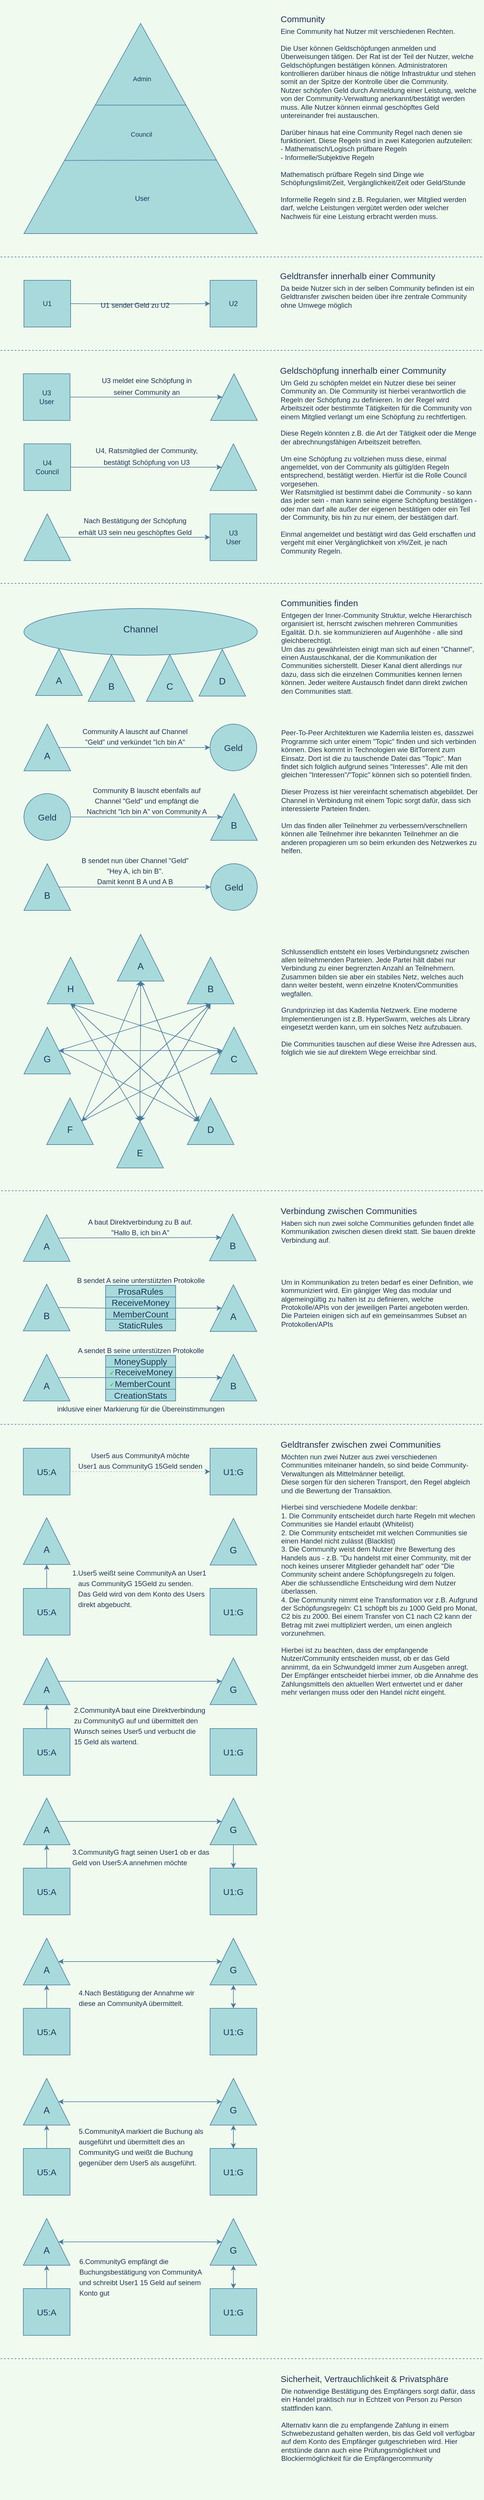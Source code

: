 <mxfile>
    <diagram id="wyb5WhILS7ZEgYiXsJ8k" name="Page-1">
        <mxGraphModel dx="1204" dy="957" grid="1" gridSize="10" guides="1" tooltips="1" connect="1" arrows="1" fold="1" page="1" pageScale="1" pageWidth="827" pageHeight="1169" background="#F1FAEE" math="0" shadow="0">
            <root>
                <mxCell id="0"/>
                <mxCell id="1" parent="0"/>
                <mxCell id="2" value="" style="triangle;whiteSpace=wrap;html=1;direction=north;fillColor=#A8DADC;strokeColor=#457B9D;fontColor=#1D3557;" parent="1" vertex="1">
                    <mxGeometry x="40" y="40" width="400" height="360" as="geometry"/>
                </mxCell>
                <mxCell id="4" value="" style="endArrow=none;html=1;entryX=0.611;entryY=0.694;entryDx=0;entryDy=0;entryPerimeter=0;exitX=0.611;exitY=0.305;exitDx=0;exitDy=0;exitPerimeter=0;strokeColor=#457B9D;fontColor=#1D3557;labelBackgroundColor=#F1FAEE;" parent="1" source="2" target="2" edge="1">
                    <mxGeometry width="50" height="50" relative="1" as="geometry">
                        <mxPoint x="163" y="180" as="sourcePoint"/>
                        <mxPoint x="300" y="180" as="targetPoint"/>
                    </mxGeometry>
                </mxCell>
                <mxCell id="5" value="Admin" style="edgeLabel;html=1;align=center;verticalAlign=middle;resizable=0;points=[];labelBackgroundColor=none;fontColor=#1D3557;" parent="4" vertex="1" connectable="0">
                    <mxGeometry x="0.686" y="-2" relative="1" as="geometry">
                        <mxPoint x="-51" y="-47" as="offset"/>
                    </mxGeometry>
                </mxCell>
                <mxCell id="6" value="" style="endArrow=none;html=1;exitX=0.348;exitY=0.174;exitDx=0;exitDy=0;exitPerimeter=0;entryX=0.35;entryY=0.825;entryDx=0;entryDy=0;entryPerimeter=0;strokeColor=#457B9D;fontColor=#1D3557;labelBackgroundColor=#F1FAEE;" parent="1" source="2" target="2" edge="1">
                    <mxGeometry width="50" height="50" relative="1" as="geometry">
                        <mxPoint x="140" y="274" as="sourcePoint"/>
                        <mxPoint x="340" y="274" as="targetPoint"/>
                    </mxGeometry>
                </mxCell>
                <mxCell id="7" value="Council" style="edgeLabel;html=1;align=center;verticalAlign=middle;resizable=0;points=[];labelBackgroundColor=none;fontColor=#1D3557;" parent="6" vertex="1" connectable="0">
                    <mxGeometry x="0.686" y="-2" relative="1" as="geometry">
                        <mxPoint x="-88" y="-46" as="offset"/>
                    </mxGeometry>
                </mxCell>
                <mxCell id="12" value="User" style="text;html=1;strokeColor=none;fillColor=none;align=center;verticalAlign=middle;whiteSpace=wrap;rounded=0;fontColor=#1D3557;" parent="1" vertex="1">
                    <mxGeometry x="223" y="330" width="40" height="20" as="geometry"/>
                </mxCell>
                <mxCell id="22" value="&lt;font style=&quot;font-size: 12px&quot;&gt;U1 sendet Geld zu U2&lt;br&gt;&lt;/font&gt;" style="edgeStyle=orthogonalEdgeStyle;rounded=0;orthogonalLoop=1;jettySize=auto;html=1;exitX=1;exitY=0.5;exitDx=0;exitDy=0;entryX=0;entryY=0.5;entryDx=0;entryDy=0;fontSize=16;strokeColor=#457B9D;fontColor=#1D3557;labelBackgroundColor=none;" parent="1" target="14" edge="1">
                    <mxGeometry y="10" relative="1" as="geometry">
                        <mxPoint x="120.0" y="520" as="sourcePoint"/>
                        <mxPoint x="320" y="520" as="targetPoint"/>
                        <mxPoint as="offset"/>
                    </mxGeometry>
                </mxCell>
                <mxCell id="13" value="U1" style="whiteSpace=wrap;html=1;aspect=fixed;strokeColor=#457B9D;fillColor=#A8DADC;fontColor=#1D3557;" parent="1" vertex="1">
                    <mxGeometry x="40" y="480" width="80" height="80" as="geometry"/>
                </mxCell>
                <mxCell id="14" value="U2" style="whiteSpace=wrap;html=1;aspect=fixed;fontColor=#1D3557;strokeColor=#457B9D;fillColor=#A8DADC;" parent="1" vertex="1">
                    <mxGeometry x="359" y="480" width="80" height="80" as="geometry"/>
                </mxCell>
                <mxCell id="27" value="&lt;font style=&quot;font-size: 12px&quot;&gt;U4, Ratsmitglied der Community,&lt;br&gt;bestätigt Schöpfung von U3&lt;/font&gt;" style="edgeStyle=orthogonalEdgeStyle;rounded=0;orthogonalLoop=1;jettySize=auto;html=1;exitX=1;exitY=0.5;exitDx=0;exitDy=0;fontSize=16;entryX=0.5;entryY=0;entryDx=0;entryDy=0;labelBackgroundColor=none;strokeColor=#457B9D;fontColor=#1D3557;" parent="1" source="15" target="26" edge="1">
                    <mxGeometry y="20" relative="1" as="geometry">
                        <mxPoint x="310" y="800" as="targetPoint"/>
                        <mxPoint as="offset"/>
                    </mxGeometry>
                </mxCell>
                <mxCell id="15" value="U4&lt;br&gt;Council" style="whiteSpace=wrap;html=1;aspect=fixed;fillColor=#A8DADC;strokeColor=#457B9D;fontColor=#1D3557;" parent="1" vertex="1">
                    <mxGeometry x="40" y="760" width="80" height="80" as="geometry"/>
                </mxCell>
                <mxCell id="25" value="&lt;font style=&quot;font-size: 12px&quot;&gt;U3 meldet eine Schöpfung in&lt;br&gt;seiner Community an&lt;/font&gt;" style="edgeStyle=orthogonalEdgeStyle;rounded=0;orthogonalLoop=1;jettySize=auto;html=1;entryX=0.5;entryY=0;entryDx=0;entryDy=0;fontSize=16;strokeColor=#457B9D;fontColor=#1D3557;labelBackgroundColor=none;" parent="1" source="16" target="24" edge="1">
                    <mxGeometry x="0.004" y="20" relative="1" as="geometry">
                        <mxPoint as="offset"/>
                    </mxGeometry>
                </mxCell>
                <mxCell id="16" value="U3&lt;br&gt;User" style="whiteSpace=wrap;html=1;aspect=fixed;fontColor=#1D3557;strokeColor=#457B9D;fillColor=#A8DADC;" parent="1" vertex="1">
                    <mxGeometry x="39" y="640" width="80" height="80" as="geometry"/>
                </mxCell>
                <mxCell id="17" value="&lt;font style=&quot;font-size: 15px&quot;&gt;Community&lt;/font&gt;" style="text;html=1;strokeColor=none;fillColor=none;align=left;verticalAlign=middle;whiteSpace=wrap;rounded=0;fontSize=16;fontColor=#1D3557;" parent="1" vertex="1">
                    <mxGeometry x="478" y="25" width="340" height="14" as="geometry"/>
                </mxCell>
                <mxCell id="18" value="Eine Community hat Nutzer mit verschiedenen Rechten.&lt;br&gt;&lt;br&gt;Die User können Geldschöpfungen anmelden und Überweisungen tätigen. Der Rat ist der Teil der Nutzer, welche Geldschöpfungen bestätigen können. Administratoren kontrollieren darüber hinaus die nötige Infrastruktur und stehen somit an der Spitze der Kontrolle über die Community.&lt;br&gt;Nutzer schöpfen Geld durch Anmeldung einer Leistung, welche von der Community-Verwaltung anerkannt/bestätigt werden muss. Alle Nutzer können einmal geschöpftes Geld untereinander frei austauschen.&lt;br&gt;&lt;br&gt;Darüber hinaus hat eine Community Regel nach denen sie funktioniert. Diese Regeln sind in zwei Kategorien aufzuteilen:&lt;br&gt;- Mathematisch/Logisch prüfbare Regeln&lt;br&gt;- Informelle/Subjektive Regeln&lt;br&gt;&lt;br&gt;Mathematisch prüfbare Regeln sind Dinge wie Schöpfungslimit/Zeit, Vergänglichkeit/Zeit oder Geld/Stunde&lt;br&gt;&lt;br&gt;Informelle Regeln sind z.B. Regularien, wer Mitglied werden darf, welche Leistungen vergütet werden oder welcher Nachweis für eine Leistung erbracht werden muss." style="text;html=1;strokeColor=none;fillColor=none;align=left;verticalAlign=top;whiteSpace=wrap;rounded=0;fontColor=#1D3557;" parent="1" vertex="1">
                    <mxGeometry x="478" y="40" width="340" height="380" as="geometry"/>
                </mxCell>
                <mxCell id="21" value="" style="endArrow=none;dashed=1;html=1;fontSize=16;strokeColor=#457B9D;labelBackgroundColor=#F1FAEE;fontColor=#1D3557;" parent="1" edge="1">
                    <mxGeometry width="50" height="50" relative="1" as="geometry">
                        <mxPoint y="440" as="sourcePoint"/>
                        <mxPoint x="825" y="440" as="targetPoint"/>
                    </mxGeometry>
                </mxCell>
                <mxCell id="24" value="" style="triangle;whiteSpace=wrap;html=1;fontSize=16;align=left;verticalAlign=top;direction=north;fontColor=#1D3557;strokeColor=#457B9D;fillColor=#A8DADC;" parent="1" vertex="1">
                    <mxGeometry x="360" y="640" width="80" height="80" as="geometry"/>
                </mxCell>
                <mxCell id="26" value="" style="triangle;whiteSpace=wrap;html=1;fontSize=16;align=left;verticalAlign=top;direction=north;fillColor=#A8DADC;strokeColor=#457B9D;fontColor=#1D3557;" parent="1" vertex="1">
                    <mxGeometry x="359" y="760" width="80" height="80" as="geometry"/>
                </mxCell>
                <mxCell id="33" value="&lt;font style=&quot;font-size: 12px&quot;&gt;Nach Bestätigung der Schöpfung&lt;br&gt;erhält U3 sein neu geschöpftes Geld&lt;br&gt;&lt;/font&gt;" style="edgeStyle=orthogonalEdgeStyle;rounded=0;orthogonalLoop=1;jettySize=auto;html=1;exitX=0.5;exitY=1;exitDx=0;exitDy=0;entryX=0;entryY=0.5;entryDx=0;entryDy=0;fontSize=16;labelBackgroundColor=none;strokeColor=#457B9D;fontColor=#1D3557;" parent="1" source="30" target="31" edge="1">
                    <mxGeometry y="20" relative="1" as="geometry">
                        <mxPoint as="offset"/>
                    </mxGeometry>
                </mxCell>
                <mxCell id="30" value="" style="triangle;whiteSpace=wrap;html=1;fontSize=16;align=left;verticalAlign=top;direction=north;fillColor=#A8DADC;strokeColor=#457B9D;fontColor=#1D3557;" parent="1" vertex="1">
                    <mxGeometry x="40" y="880" width="80" height="80" as="geometry"/>
                </mxCell>
                <mxCell id="31" value="U3&lt;br&gt;User" style="whiteSpace=wrap;html=1;aspect=fixed;fillColor=#A8DADC;strokeColor=#457B9D;fontColor=#1D3557;" parent="1" vertex="1">
                    <mxGeometry x="359" y="880" width="80" height="80" as="geometry"/>
                </mxCell>
                <mxCell id="36" value="Geldtransfer innerhalb einer Community" style="text;html=1;strokeColor=none;fillColor=none;align=left;verticalAlign=middle;whiteSpace=wrap;rounded=0;fontSize=15;fontColor=#1D3557;" parent="1" vertex="1">
                    <mxGeometry x="477" y="472" width="310" as="geometry"/>
                </mxCell>
                <mxCell id="37" value="Da beide Nutzer sich in der selben Community befinden ist ein Geldtransfer zwischen beiden über ihre zentrale Community ohne Umwege möglich" style="text;html=1;strokeColor=none;fillColor=none;align=left;verticalAlign=top;whiteSpace=wrap;rounded=0;fontColor=#1D3557;" parent="1" vertex="1">
                    <mxGeometry x="478" y="480" width="340" height="80" as="geometry"/>
                </mxCell>
                <mxCell id="38" value="Geldschöpfung innerhalb einer Community" style="text;html=1;strokeColor=none;fillColor=none;align=left;verticalAlign=middle;whiteSpace=wrap;rounded=0;fontSize=15;fontColor=#1D3557;" parent="1" vertex="1">
                    <mxGeometry x="477" y="634" width="310" as="geometry"/>
                </mxCell>
                <mxCell id="39" value="Um Geld zu schöpfen meldet ein Nutzer diese bei seiner Community an. Die Community ist hierbei verantwortlich die Regeln der Schöpfung zu definieren. In der Regel wird Arbeitszeit oder bestimmte Tätigkeiten für die Community von einem Mitglied verlangt um eine Schöpfung zu rechtfertigen.&lt;br&gt;&lt;br&gt;Diese Regeln könnten z.B. die Art der Tätigkeit oder die Menge der abrechnungsfähigen Arbeitszeit betreffen.&lt;br&gt;&lt;br&gt;Um eine Schöpfung zu vollziehen muss diese, einmal angemeldet, von der Community als gültig/den Regeln entsprechend, bestätigt werden. Hierfür ist die Rolle Council vorgesehen.&lt;br&gt;Wer Ratsmitglied ist bestimmt dabei die Community - so kann das jeder sein - man kann seine eigene Schöpfung bestätigen - oder man darf alle außer der eigenen bestätigen oder ein Teil der Community, bis hin zu nur einem, der bestätigen darf.&lt;br&gt;&lt;br&gt;Einmal angemeldet und bestätigt wird das Geld erschaffen und vergeht mit einer Vergänglichkeit von x%/Zeit, je nach Community Regeln." style="text;html=1;strokeColor=none;fillColor=none;align=left;verticalAlign=top;whiteSpace=wrap;rounded=0;fontColor=#1D3557;" parent="1" vertex="1">
                    <mxGeometry x="478" y="642" width="340" height="318" as="geometry"/>
                </mxCell>
                <mxCell id="41" value="" style="endArrow=none;dashed=1;html=1;fontSize=16;strokeColor=#457B9D;labelBackgroundColor=#F1FAEE;fontColor=#1D3557;" parent="1" edge="1">
                    <mxGeometry width="50" height="50" relative="1" as="geometry">
                        <mxPoint y="600" as="sourcePoint"/>
                        <mxPoint x="825" y="600" as="targetPoint"/>
                    </mxGeometry>
                </mxCell>
                <mxCell id="44" value="" style="endArrow=none;dashed=1;html=1;fontSize=16;strokeColor=#457B9D;labelBackgroundColor=#F1FAEE;fontColor=#1D3557;" parent="1" edge="1">
                    <mxGeometry width="50" height="50" relative="1" as="geometry">
                        <mxPoint y="999" as="sourcePoint"/>
                        <mxPoint x="825" y="999" as="targetPoint"/>
                    </mxGeometry>
                </mxCell>
                <mxCell id="46" value="&lt;br&gt;&lt;br&gt;A" style="triangle;whiteSpace=wrap;html=1;fontSize=16;align=center;verticalAlign=top;direction=north;fillColor=#A8DADC;strokeColor=#457B9D;fontColor=#1D3557;" parent="1" vertex="1">
                    <mxGeometry x="60" y="1111" width="80" height="80" as="geometry"/>
                </mxCell>
                <mxCell id="47" value="&lt;br&gt;&lt;br&gt;&lt;div&gt;&lt;span&gt;B&lt;/span&gt;&lt;/div&gt;" style="triangle;whiteSpace=wrap;html=1;fontSize=16;align=center;verticalAlign=top;direction=north;fillColor=#A8DADC;strokeColor=#457B9D;fontColor=#1D3557;" parent="1" vertex="1">
                    <mxGeometry x="150" y="1121" width="80" height="80" as="geometry"/>
                </mxCell>
                <mxCell id="48" value="&lt;br&gt;&lt;br&gt;C" style="triangle;whiteSpace=wrap;html=1;fontSize=16;align=center;verticalAlign=top;direction=north;fillColor=#A8DADC;strokeColor=#457B9D;fontColor=#1D3557;" parent="1" vertex="1">
                    <mxGeometry x="250" y="1121" width="80" height="80" as="geometry"/>
                </mxCell>
                <mxCell id="49" value="&lt;br&gt;Channel" style="ellipse;whiteSpace=wrap;html=1;fontSize=16;align=center;verticalAlign=top;fillColor=#A8DADC;strokeColor=#457B9D;fontColor=#1D3557;" parent="1" vertex="1">
                    <mxGeometry x="40" y="1042" width="400" height="80" as="geometry"/>
                </mxCell>
                <mxCell id="52" value="&lt;br&gt;&lt;br&gt;D" style="triangle;whiteSpace=wrap;html=1;fontSize=16;align=center;verticalAlign=top;direction=north;fillColor=#A8DADC;strokeColor=#457B9D;fontColor=#1D3557;" parent="1" vertex="1">
                    <mxGeometry x="340" y="1112" width="80" height="80" as="geometry"/>
                </mxCell>
                <mxCell id="54" value="&lt;font style=&quot;font-size: 15px&quot;&gt;Communities finden&lt;/font&gt;" style="text;html=1;strokeColor=none;fillColor=none;align=left;verticalAlign=middle;whiteSpace=wrap;rounded=0;fontSize=16;fontColor=#1D3557;" parent="1" vertex="1">
                    <mxGeometry x="478" y="1032" width="310" as="geometry"/>
                </mxCell>
                <mxCell id="55" value="Entgegen der Inner-Community Struktur, welche Hierarchisch organisiert ist, herrscht zwischen mehreren Communities Egalität. D.h. sie kommunizieren auf Augenhöhe - alle sind gleichberechtigt.&lt;br&gt;Um das zu gewährleisten einigt man sich auf einen &quot;Channel&quot;, einen Austauschkanal, der die Kommunikation der Communities sicherstellt. Dieser Kanal dient allerdings nur dazu, dass sich die einzelnen Communities kennen lernen können. Jeder weitere Austausch findet dann direkt zwichen den Communities statt.&lt;br&gt;&lt;br&gt;&lt;br&gt;&lt;br&gt;&lt;br&gt;Peer-To-Peer Architekturen wie Kademlia leisten es, dasszwei Programme sich unter einem &quot;Topic&quot; finden und sich verbinden können. Dies kommt in Technologien wie BitTorrent zum Einsatz. Dort ist die zu tauschende Datei das &quot;Topic&quot;. Man findet sich folglich aufgrund seines &quot;Interesses&quot;. Alle mit den gleichen &quot;Interessen&quot;/&quot;Topic&quot; können sich so potentiell finden.&lt;br&gt;&lt;br&gt;Dieser Prozess ist hier vereinfacht schematisch abgebildet. Der Channel in Verbindung mit einem Topic sorgt dafür, dass sich interessierte Parteien finden.&lt;br&gt;&lt;br&gt;Um das finden aller Teilnehmer zu verbessern/verschnellern können alle Teilnehmer ihre bekannten Teilnehmer an die anderen propagieren um so beim erkunden des Netzwerkes zu helfen.&lt;br&gt;&lt;br&gt;&lt;br&gt;&lt;br&gt;&lt;br&gt;&lt;br&gt;&lt;br&gt;&lt;br&gt;&lt;br&gt;&lt;br&gt;&lt;br&gt;&lt;br&gt;Schlussendlich entsteht ein loses Verbindungsnetz zwischen allen teilnehmenden Parteien. Jede Partei hält dabei nur Verbindung zu einer begrenzten Anzahl an Teilnehmern. Zusammen bilden sie aber ein stabiles Netz, welches auch dann weiter besteht, wenn einzelne Knoten/Communities wegfallen.&lt;br&gt;&lt;br&gt;Grundprinziep ist das Kademlia Netzwerk. Eine moderne Implementierungen ist z.B. HyperSwarm, welches als Library eingesetzt werden kann, um ein solches Netz aufzubauen.&lt;br&gt;&lt;br&gt;Die Communities tauschen auf diese Weise ihre Adressen aus, folglich wie sie auf direktem Wege erreichbar sind." style="text;html=1;strokeColor=none;fillColor=none;align=left;verticalAlign=top;whiteSpace=wrap;rounded=0;fontColor=#1D3557;" parent="1" vertex="1">
                    <mxGeometry x="479" y="1040" width="340" height="940" as="geometry"/>
                </mxCell>
                <mxCell id="63" value="&lt;font style=&quot;font-size: 12px&quot;&gt;Community A lauscht auf Channel&lt;br&gt;&quot;Geld&quot; und verkündet &quot;Ich bin A&quot;&lt;/font&gt;" style="edgeStyle=orthogonalEdgeStyle;rounded=0;orthogonalLoop=1;jettySize=auto;html=1;exitX=0.5;exitY=1;exitDx=0;exitDy=0;entryX=0;entryY=0.5;entryDx=0;entryDy=0;fontSize=15;labelBackgroundColor=none;strokeColor=#457B9D;fontColor=#1D3557;" parent="1" source="59" target="62" edge="1">
                    <mxGeometry x="0.004" y="20" relative="1" as="geometry">
                        <mxPoint as="offset"/>
                    </mxGeometry>
                </mxCell>
                <mxCell id="59" value="&lt;br&gt;&lt;br&gt;A" style="triangle;whiteSpace=wrap;html=1;fontSize=16;align=center;verticalAlign=top;direction=north;fillColor=#A8DADC;strokeColor=#457B9D;fontColor=#1D3557;" parent="1" vertex="1">
                    <mxGeometry x="40" y="1240" width="80" height="80" as="geometry"/>
                </mxCell>
                <mxCell id="62" value="Geld" style="ellipse;whiteSpace=wrap;html=1;aspect=fixed;fontSize=15;align=center;fillColor=#A8DADC;strokeColor=#457B9D;fontColor=#1D3557;" parent="1" vertex="1">
                    <mxGeometry x="359" y="1240" width="80" height="80" as="geometry"/>
                </mxCell>
                <mxCell id="64" value="&lt;br&gt;&lt;br&gt;&lt;div&gt;&lt;span&gt;B&lt;/span&gt;&lt;/div&gt;" style="triangle;whiteSpace=wrap;html=1;fontSize=16;align=center;verticalAlign=top;direction=north;fillColor=#A8DADC;strokeColor=#457B9D;fontColor=#1D3557;" parent="1" vertex="1">
                    <mxGeometry x="360" y="1359" width="80" height="80" as="geometry"/>
                </mxCell>
                <mxCell id="66" value="&lt;font style=&quot;font-size: 12px&quot;&gt;Community B lauscht ebenfalls auf&lt;br&gt;Channel &quot;Geld&quot; und empfängt die&lt;br&gt;Nachricht &quot;Ich bin A&quot; von Community A&lt;/font&gt;" style="edgeStyle=orthogonalEdgeStyle;rounded=0;orthogonalLoop=1;jettySize=auto;html=1;exitX=1;exitY=0.5;exitDx=0;exitDy=0;entryX=0.5;entryY=0;entryDx=0;entryDy=0;fontSize=15;labelBackgroundColor=none;strokeColor=#457B9D;fontColor=#1D3557;" parent="1" source="65" target="64" edge="1">
                    <mxGeometry y="29" relative="1" as="geometry">
                        <mxPoint as="offset"/>
                    </mxGeometry>
                </mxCell>
                <mxCell id="65" value="Geld" style="ellipse;whiteSpace=wrap;html=1;aspect=fixed;fontSize=15;align=center;fillColor=#A8DADC;strokeColor=#457B9D;fontColor=#1D3557;" parent="1" vertex="1">
                    <mxGeometry x="40" y="1359" width="80" height="80" as="geometry"/>
                </mxCell>
                <mxCell id="69" value="&lt;font style=&quot;font-size: 12px&quot;&gt;&lt;font style=&quot;font-size: 12px&quot;&gt;B sendet nun über Channel &quot;Geld&quot;&lt;br&gt;&quot;Hey A, ich bin B&quot;.&lt;br&gt;&lt;/font&gt;Damit kennt B A und A B&lt;/font&gt;" style="edgeStyle=orthogonalEdgeStyle;rounded=0;orthogonalLoop=1;jettySize=auto;html=1;exitX=0.5;exitY=1;exitDx=0;exitDy=0;entryX=0;entryY=0.5;entryDx=0;entryDy=0;fontSize=15;labelBackgroundColor=none;strokeColor=#457B9D;fontColor=#1D3557;" parent="1" source="67" target="68" edge="1">
                    <mxGeometry y="29" relative="1" as="geometry">
                        <mxPoint as="offset"/>
                    </mxGeometry>
                </mxCell>
                <mxCell id="67" value="&lt;br&gt;&lt;br&gt;&lt;div&gt;&lt;span&gt;B&lt;/span&gt;&lt;/div&gt;" style="triangle;whiteSpace=wrap;html=1;fontSize=16;align=center;verticalAlign=top;direction=north;fillColor=#A8DADC;strokeColor=#457B9D;fontColor=#1D3557;" parent="1" vertex="1">
                    <mxGeometry x="40" y="1479" width="80" height="80" as="geometry"/>
                </mxCell>
                <mxCell id="68" value="Geld" style="ellipse;whiteSpace=wrap;html=1;aspect=fixed;fontSize=15;align=center;fillColor=#A8DADC;strokeColor=#457B9D;fontColor=#1D3557;" parent="1" vertex="1">
                    <mxGeometry x="360" y="1479" width="80" height="80" as="geometry"/>
                </mxCell>
                <mxCell id="81" style="orthogonalLoop=1;jettySize=auto;html=1;exitX=0;exitY=0.5;exitDx=0;exitDy=0;fontSize=15;rounded=0;labelBackgroundColor=#F1FAEE;strokeColor=#457B9D;fontColor=#1D3557;" parent="1" source="70" edge="1">
                    <mxGeometry relative="1" as="geometry">
                        <mxPoint x="340" y="1920" as="targetPoint"/>
                    </mxGeometry>
                </mxCell>
                <mxCell id="84" style="edgeStyle=orthogonalEdgeStyle;curved=1;orthogonalLoop=1;jettySize=auto;html=1;exitX=0;exitY=0.5;exitDx=0;exitDy=0;entryX=1;entryY=0.5;entryDx=0;entryDy=0;fontSize=15;labelBackgroundColor=#F1FAEE;strokeColor=#457B9D;fontColor=#1D3557;" parent="1" source="70" target="74" edge="1">
                    <mxGeometry relative="1" as="geometry"/>
                </mxCell>
                <mxCell id="70" value="&lt;br&gt;&lt;br&gt;A" style="triangle;whiteSpace=wrap;html=1;fontSize=16;align=center;verticalAlign=top;direction=north;fillColor=#A8DADC;strokeColor=#457B9D;fontColor=#1D3557;" parent="1" vertex="1">
                    <mxGeometry x="200" y="1600" width="80" height="80" as="geometry"/>
                </mxCell>
                <mxCell id="83" style="orthogonalLoop=1;jettySize=auto;html=1;exitX=0;exitY=0.5;exitDx=0;exitDy=0;entryX=0.5;entryY=1;entryDx=0;entryDy=0;fontSize=15;labelBackgroundColor=#F1FAEE;strokeColor=#457B9D;fontColor=#1D3557;" parent="1" source="71" target="75" edge="1">
                    <mxGeometry relative="1" as="geometry"/>
                </mxCell>
                <mxCell id="85" style="orthogonalLoop=1;jettySize=auto;html=1;exitX=0;exitY=0.5;exitDx=0;exitDy=0;entryX=1;entryY=0.5;entryDx=0;entryDy=0;fontSize=15;labelBackgroundColor=#F1FAEE;strokeColor=#457B9D;fontColor=#1D3557;" parent="1" source="71" target="74" edge="1">
                    <mxGeometry relative="1" as="geometry"/>
                </mxCell>
                <mxCell id="71" value="&lt;br&gt;&lt;br&gt;B" style="triangle;whiteSpace=wrap;html=1;fontSize=16;align=center;verticalAlign=top;direction=north;fillColor=#A8DADC;strokeColor=#457B9D;fontColor=#1D3557;" parent="1" vertex="1">
                    <mxGeometry x="320" y="1639" width="80" height="80" as="geometry"/>
                </mxCell>
                <mxCell id="86" style="edgeStyle=orthogonalEdgeStyle;curved=1;orthogonalLoop=1;jettySize=auto;html=1;exitX=0.5;exitY=0;exitDx=0;exitDy=0;entryX=0.5;entryY=1;entryDx=0;entryDy=0;fontSize=15;labelBackgroundColor=#F1FAEE;strokeColor=#457B9D;fontColor=#1D3557;" parent="1" source="72" target="76" edge="1">
                    <mxGeometry relative="1" as="geometry">
                        <Array as="points">
                            <mxPoint x="290" y="1799"/>
                            <mxPoint x="290" y="1799"/>
                        </Array>
                    </mxGeometry>
                </mxCell>
                <mxCell id="87" style="orthogonalLoop=1;jettySize=auto;html=1;exitX=0.5;exitY=0;exitDx=0;exitDy=0;entryX=0;entryY=0.5;entryDx=0;entryDy=0;fontSize=15;labelBackgroundColor=#F1FAEE;strokeColor=#457B9D;fontColor=#1D3557;" parent="1" source="72" target="77" edge="1">
                    <mxGeometry relative="1" as="geometry"/>
                </mxCell>
                <mxCell id="72" value="&lt;br&gt;&lt;br&gt;C" style="triangle;whiteSpace=wrap;html=1;fontSize=16;align=center;verticalAlign=top;direction=north;fillColor=#A8DADC;strokeColor=#457B9D;fontColor=#1D3557;" parent="1" vertex="1">
                    <mxGeometry x="360" y="1759" width="80" height="80" as="geometry"/>
                </mxCell>
                <mxCell id="89" style="orthogonalLoop=1;jettySize=auto;html=1;exitX=0.5;exitY=0;exitDx=0;exitDy=0;entryX=0;entryY=0.5;entryDx=0;entryDy=0;fontSize=15;labelBackgroundColor=#F1FAEE;strokeColor=#457B9D;fontColor=#1D3557;" parent="1" source="73" target="77" edge="1">
                    <mxGeometry relative="1" as="geometry"/>
                </mxCell>
                <mxCell id="90" style="orthogonalLoop=1;jettySize=auto;html=1;exitX=0.5;exitY=0;exitDx=0;exitDy=0;entryX=0;entryY=0.5;entryDx=0;entryDy=0;fontSize=15;labelBackgroundColor=#F1FAEE;strokeColor=#457B9D;fontColor=#1D3557;" parent="1" source="73" target="70" edge="1">
                    <mxGeometry relative="1" as="geometry"/>
                </mxCell>
                <mxCell id="73" value="&lt;br&gt;&lt;br&gt;D" style="triangle;whiteSpace=wrap;html=1;fontSize=16;align=center;verticalAlign=top;direction=north;fillColor=#A8DADC;strokeColor=#457B9D;fontColor=#1D3557;" parent="1" vertex="1">
                    <mxGeometry x="320" y="1880" width="80" height="80" as="geometry"/>
                </mxCell>
                <mxCell id="91" style="edgeStyle=orthogonalEdgeStyle;curved=1;orthogonalLoop=1;jettySize=auto;html=1;exitX=1;exitY=0.5;exitDx=0;exitDy=0;entryX=0;entryY=0.5;entryDx=0;entryDy=0;fontSize=15;labelBackgroundColor=#F1FAEE;strokeColor=#457B9D;fontColor=#1D3557;" parent="1" source="74" target="70" edge="1">
                    <mxGeometry relative="1" as="geometry"/>
                </mxCell>
                <mxCell id="93" style="orthogonalLoop=1;jettySize=auto;html=1;exitX=1;exitY=0.5;exitDx=0;exitDy=0;entryX=0;entryY=0.5;entryDx=0;entryDy=0;fontSize=15;labelBackgroundColor=#F1FAEE;strokeColor=#457B9D;fontColor=#1D3557;" parent="1" source="74" target="71" edge="1">
                    <mxGeometry relative="1" as="geometry"/>
                </mxCell>
                <mxCell id="74" value="&lt;br&gt;&lt;br&gt;E" style="triangle;whiteSpace=wrap;html=1;fontSize=16;align=center;verticalAlign=top;direction=north;fillColor=#A8DADC;strokeColor=#457B9D;fontColor=#1D3557;" parent="1" vertex="1">
                    <mxGeometry x="199" y="1920" width="80" height="80" as="geometry"/>
                </mxCell>
                <mxCell id="95" style="orthogonalLoop=1;jettySize=auto;html=1;exitX=0.5;exitY=1;exitDx=0;exitDy=0;entryX=0;entryY=0.5;entryDx=0;entryDy=0;fontSize=15;labelBackgroundColor=#F1FAEE;strokeColor=#457B9D;fontColor=#1D3557;" parent="1" source="75" target="71" edge="1">
                    <mxGeometry relative="1" as="geometry"/>
                </mxCell>
                <mxCell id="96" style="orthogonalLoop=1;jettySize=auto;html=1;exitX=0.5;exitY=1;exitDx=0;exitDy=0;entryX=0.5;entryY=0;entryDx=0;entryDy=0;fontSize=15;labelBackgroundColor=#F1FAEE;strokeColor=#457B9D;fontColor=#1D3557;" parent="1" source="75" target="72" edge="1">
                    <mxGeometry relative="1" as="geometry"/>
                </mxCell>
                <mxCell id="105" style="edgeStyle=none;rounded=0;orthogonalLoop=1;jettySize=auto;html=1;exitX=0.5;exitY=1;exitDx=0;exitDy=0;entryX=0;entryY=0.5;entryDx=0;entryDy=0;fontSize=15;strokeColor=#457B9D;labelBackgroundColor=#F1FAEE;fontColor=#1D3557;" parent="1" source="75" target="70" edge="1">
                    <mxGeometry relative="1" as="geometry"/>
                </mxCell>
                <mxCell id="75" value="&lt;br&gt;&lt;br&gt;F" style="triangle;whiteSpace=wrap;html=1;fontSize=16;align=center;verticalAlign=top;direction=north;fillColor=#A8DADC;strokeColor=#457B9D;fontColor=#1D3557;" parent="1" vertex="1">
                    <mxGeometry x="79" y="1880" width="80" height="80" as="geometry"/>
                </mxCell>
                <mxCell id="97" style="edgeStyle=orthogonalEdgeStyle;curved=1;orthogonalLoop=1;jettySize=auto;html=1;exitX=0.5;exitY=1;exitDx=0;exitDy=0;fontSize=15;entryX=0.5;entryY=0;entryDx=0;entryDy=0;labelBackgroundColor=#F1FAEE;strokeColor=#457B9D;fontColor=#1D3557;" parent="1" source="76" target="72" edge="1">
                    <mxGeometry relative="1" as="geometry">
                        <mxPoint x="360" y="1799.059" as="targetPoint"/>
                    </mxGeometry>
                </mxCell>
                <mxCell id="98" style="orthogonalLoop=1;jettySize=auto;html=1;exitX=0.5;exitY=1;exitDx=0;exitDy=0;fontSize=15;labelBackgroundColor=#F1FAEE;strokeColor=#457B9D;fontColor=#1D3557;" parent="1" source="76" edge="1">
                    <mxGeometry relative="1" as="geometry">
                        <mxPoint x="340" y="1920" as="targetPoint"/>
                    </mxGeometry>
                </mxCell>
                <mxCell id="104" style="edgeStyle=none;rounded=0;orthogonalLoop=1;jettySize=auto;html=1;exitX=0.5;exitY=1;exitDx=0;exitDy=0;entryX=0;entryY=0.5;entryDx=0;entryDy=0;fontSize=15;strokeColor=#457B9D;labelBackgroundColor=#F1FAEE;fontColor=#1D3557;" parent="1" source="76" target="71" edge="1">
                    <mxGeometry relative="1" as="geometry"/>
                </mxCell>
                <mxCell id="76" value="&lt;br&gt;&lt;br&gt;G" style="triangle;whiteSpace=wrap;html=1;fontSize=16;align=center;verticalAlign=top;direction=north;fillColor=#A8DADC;strokeColor=#457B9D;fontColor=#1D3557;" parent="1" vertex="1">
                    <mxGeometry x="40" y="1759" width="80" height="80" as="geometry"/>
                </mxCell>
                <mxCell id="99" style="orthogonalLoop=1;jettySize=auto;html=1;exitX=0;exitY=0.5;exitDx=0;exitDy=0;entryX=0.5;entryY=0;entryDx=0;entryDy=0;fontSize=15;labelBackgroundColor=#F1FAEE;strokeColor=#457B9D;fontColor=#1D3557;" parent="1" source="77" target="73" edge="1">
                    <mxGeometry relative="1" as="geometry"/>
                </mxCell>
                <mxCell id="100" style="orthogonalLoop=1;jettySize=auto;html=1;exitX=0;exitY=0.5;exitDx=0;exitDy=0;fontSize=15;entryX=1;entryY=0.5;entryDx=0;entryDy=0;labelBackgroundColor=#F1FAEE;strokeColor=#457B9D;fontColor=#1D3557;" parent="1" source="77" target="74" edge="1">
                    <mxGeometry relative="1" as="geometry">
                        <mxPoint x="119.882" y="1740.0" as="targetPoint"/>
                    </mxGeometry>
                </mxCell>
                <mxCell id="77" value="&lt;br&gt;&lt;br&gt;H" style="triangle;whiteSpace=wrap;html=1;fontSize=16;align=center;verticalAlign=top;direction=north;fillColor=#A8DADC;strokeColor=#457B9D;fontColor=#1D3557;" parent="1" vertex="1">
                    <mxGeometry x="80" y="1639" width="80" height="80" as="geometry"/>
                </mxCell>
                <mxCell id="106" value="" style="endArrow=none;dashed=1;html=1;fontSize=16;strokeColor=#457B9D;labelBackgroundColor=#F1FAEE;fontColor=#1D3557;" parent="1" edge="1">
                    <mxGeometry width="50" height="50" relative="1" as="geometry">
                        <mxPoint x="1" y="2039" as="sourcePoint"/>
                        <mxPoint x="826" y="2039" as="targetPoint"/>
                    </mxGeometry>
                </mxCell>
                <mxCell id="107" value="&lt;font style=&quot;font-size: 15px&quot;&gt;Verbindung zwischen Communities&lt;/font&gt;" style="text;html=1;strokeColor=none;fillColor=none;align=left;verticalAlign=middle;whiteSpace=wrap;rounded=0;fontSize=16;fontColor=#1D3557;" parent="1" vertex="1">
                    <mxGeometry x="478" y="2073" width="310" as="geometry"/>
                </mxCell>
                <mxCell id="108" value="Haben sich nun zwei solche Communities gefunden findet alle Kommunikation zwischen diesen direkt statt. Sie bauen direkte Verbindung auf.&lt;br&gt;&lt;br&gt;&lt;br&gt;&lt;br&gt;&lt;br&gt;Um in Kommunikation zu treten bedarf es einer Definition, wie kommuniziert wird. Ein gängiger Weg das modular und algemeingültig zu halten ist zu definieren, welche Protokolle/APIs von der jeweiligen Partei angeboten werden. Die Parteien einigen sich auf ein gemeinsammes Subset an Protokollen/APIs" style="text;html=1;strokeColor=none;fillColor=none;align=left;verticalAlign=top;whiteSpace=wrap;rounded=0;fontColor=#1D3557;" parent="1" vertex="1">
                    <mxGeometry x="479" y="2081" width="340" height="339" as="geometry"/>
                </mxCell>
                <mxCell id="111" value="&lt;font style=&quot;font-size: 12px&quot;&gt;A baut Direktverbindung zu B auf.&lt;br&gt;&quot;Hallo B, ich bin A&quot;&lt;/font&gt;" style="edgeStyle=none;rounded=0;orthogonalLoop=1;jettySize=auto;html=1;exitX=0.5;exitY=1;exitDx=0;exitDy=0;entryX=0.5;entryY=0;entryDx=0;entryDy=0;fontSize=15;strokeColor=#457B9D;labelBackgroundColor=none;fontColor=#1D3557;" parent="1" source="109" target="110" edge="1">
                    <mxGeometry x="0.004" y="19" relative="1" as="geometry">
                        <mxPoint as="offset"/>
                    </mxGeometry>
                </mxCell>
                <mxCell id="109" value="&lt;br&gt;&lt;br&gt;A" style="triangle;whiteSpace=wrap;html=1;fontSize=16;align=center;verticalAlign=top;direction=north;fillColor=#A8DADC;strokeColor=#457B9D;fontColor=#1D3557;" parent="1" vertex="1">
                    <mxGeometry x="39" y="2080" width="80" height="80" as="geometry"/>
                </mxCell>
                <mxCell id="110" value="&lt;br&gt;&lt;br&gt;B" style="triangle;whiteSpace=wrap;html=1;fontSize=16;align=center;verticalAlign=top;direction=north;fillColor=#A8DADC;strokeColor=#457B9D;fontColor=#1D3557;" parent="1" vertex="1">
                    <mxGeometry x="358" y="2079" width="80" height="80" as="geometry"/>
                </mxCell>
                <mxCell id="122" style="edgeStyle=none;rounded=0;orthogonalLoop=1;jettySize=auto;html=1;exitX=0.5;exitY=1;exitDx=0;exitDy=0;entryX=0;entryY=1;entryDx=0;entryDy=0;fontSize=15;strokeColor=#457B9D;endArrow=none;endFill=0;labelBackgroundColor=#F1FAEE;fontColor=#1D3557;" parent="1" source="112" target="114" edge="1">
                    <mxGeometry relative="1" as="geometry"/>
                </mxCell>
                <mxCell id="112" value="&lt;br&gt;&lt;br&gt;B" style="triangle;whiteSpace=wrap;html=1;fontSize=16;align=center;verticalAlign=top;direction=north;fillColor=#A8DADC;strokeColor=#457B9D;fontColor=#1D3557;" parent="1" vertex="1">
                    <mxGeometry x="39" y="2199" width="80" height="80" as="geometry"/>
                </mxCell>
                <mxCell id="123" style="edgeStyle=none;rounded=0;orthogonalLoop=1;jettySize=auto;html=1;exitX=0.5;exitY=0;exitDx=0;exitDy=0;entryX=1;entryY=1;entryDx=0;entryDy=0;fontSize=15;strokeColor=#457B9D;endArrow=none;endFill=0;startArrow=classic;startFill=1;labelBackgroundColor=#F1FAEE;fontColor=#1D3557;" parent="1" source="113" target="114" edge="1">
                    <mxGeometry relative="1" as="geometry"/>
                </mxCell>
                <mxCell id="113" value="&lt;br&gt;&lt;br&gt;A" style="triangle;whiteSpace=wrap;html=1;fontSize=16;align=center;verticalAlign=top;direction=north;fillColor=#A8DADC;strokeColor=#457B9D;fontColor=#1D3557;" parent="1" vertex="1">
                    <mxGeometry x="359" y="2200" width="80" height="80" as="geometry"/>
                </mxCell>
                <mxCell id="114" value="ReceiveMoney" style="rounded=0;whiteSpace=wrap;html=1;fontSize=15;align=center;fillColor=#A8DADC;strokeColor=#457B9D;fontColor=#1D3557;" parent="1" vertex="1">
                    <mxGeometry x="180" y="2220" width="120" height="20" as="geometry"/>
                </mxCell>
                <mxCell id="116" value="MemberCount" style="rounded=0;whiteSpace=wrap;html=1;fontSize=15;align=center;fillColor=#A8DADC;strokeColor=#457B9D;fontColor=#1D3557;" parent="1" vertex="1">
                    <mxGeometry x="180" y="2240" width="120" height="20" as="geometry"/>
                </mxCell>
                <mxCell id="117" value="StaticRules" style="rounded=0;whiteSpace=wrap;html=1;fontSize=15;align=center;fillColor=#A8DADC;strokeColor=#457B9D;fontColor=#1D3557;" parent="1" vertex="1">
                    <mxGeometry x="180" y="2259" width="120" height="20" as="geometry"/>
                </mxCell>
                <mxCell id="118" value="ProsaRules" style="rounded=0;whiteSpace=wrap;html=1;fontSize=15;align=center;fillColor=#A8DADC;strokeColor=#457B9D;fontColor=#1D3557;" parent="1" vertex="1">
                    <mxGeometry x="180" y="2201" width="120" height="20" as="geometry"/>
                </mxCell>
                <mxCell id="124" value="&lt;font style=&quot;font-size: 12px&quot;&gt;B sendet A seine unterstützten Protokolle&lt;/font&gt;" style="text;html=1;align=center;verticalAlign=middle;resizable=0;points=[];autosize=1;strokeColor=none;fontSize=15;fontColor=#1D3557;" parent="1" vertex="1">
                    <mxGeometry x="125" y="2181" width="230" height="20" as="geometry"/>
                </mxCell>
                <mxCell id="133" style="edgeStyle=none;rounded=0;orthogonalLoop=1;jettySize=auto;html=1;exitX=0.5;exitY=1;exitDx=0;exitDy=0;entryX=0;entryY=1;entryDx=0;entryDy=0;fontSize=15;strokeColor=#457B9D;endArrow=none;endFill=0;labelBackgroundColor=#F1FAEE;fontColor=#1D3557;" parent="1" source="134" target="137" edge="1">
                    <mxGeometry relative="1" as="geometry"/>
                </mxCell>
                <mxCell id="134" value="&lt;br&gt;&lt;br&gt;A" style="triangle;whiteSpace=wrap;html=1;fontSize=16;align=center;verticalAlign=top;direction=north;fillColor=#A8DADC;strokeColor=#457B9D;fontColor=#1D3557;" parent="1" vertex="1">
                    <mxGeometry x="39" y="2319" width="80" height="80" as="geometry"/>
                </mxCell>
                <mxCell id="135" style="edgeStyle=none;rounded=0;orthogonalLoop=1;jettySize=auto;html=1;exitX=0.5;exitY=0;exitDx=0;exitDy=0;entryX=1;entryY=1;entryDx=0;entryDy=0;fontSize=15;strokeColor=#457B9D;endArrow=none;endFill=0;startArrow=classic;startFill=1;labelBackgroundColor=#F1FAEE;fontColor=#1D3557;" parent="1" source="136" target="137" edge="1">
                    <mxGeometry relative="1" as="geometry"/>
                </mxCell>
                <mxCell id="136" value="&lt;br&gt;&lt;br&gt;B" style="triangle;whiteSpace=wrap;html=1;fontSize=16;align=center;verticalAlign=top;direction=north;fillColor=#A8DADC;strokeColor=#457B9D;fontColor=#1D3557;" parent="1" vertex="1">
                    <mxGeometry x="359" y="2319" width="80" height="80" as="geometry"/>
                </mxCell>
                <mxCell id="137" value="&lt;span style=&quot;font-family: arial, sans-serif; font-size: 14px;&quot;&gt;&lt;font color=&quot;#00cc00&quot;&gt;&amp;nbsp;🗸&lt;/font&gt;&lt;/span&gt;ReceiveMoney" style="rounded=0;whiteSpace=wrap;html=1;fontSize=15;align=left;strokeColor=#457B9D;fontColor=#1D3557;fillColor=#A8DADC;" parent="1" vertex="1">
                    <mxGeometry x="180" y="2339" width="120" height="20" as="geometry"/>
                </mxCell>
                <mxCell id="138" value="&lt;span style=&quot;color: rgb(0 , 204 , 0) ; font-family: &amp;#34;arial&amp;#34; , sans-serif ; font-size: 14px&quot;&gt;&amp;nbsp;🗸&lt;/span&gt;MemberCount" style="rounded=0;whiteSpace=wrap;html=1;fontSize=15;align=left;strokeColor=#457B9D;fontColor=#1D3557;fillColor=#A8DADC;" parent="1" vertex="1">
                    <mxGeometry x="180" y="2359" width="120" height="20" as="geometry"/>
                </mxCell>
                <mxCell id="139" value="CreationStats" style="rounded=0;whiteSpace=wrap;html=1;fontSize=15;align=center;fillColor=#A8DADC;strokeColor=#457B9D;fontColor=#1D3557;" parent="1" vertex="1">
                    <mxGeometry x="180" y="2379" width="120" height="20" as="geometry"/>
                </mxCell>
                <mxCell id="140" value="MoneySupply" style="rounded=0;whiteSpace=wrap;html=1;fontSize=15;align=center;fillColor=#A8DADC;strokeColor=#457B9D;fontColor=#1D3557;" parent="1" vertex="1">
                    <mxGeometry x="180" y="2321" width="120" height="20" as="geometry"/>
                </mxCell>
                <mxCell id="141" value="&lt;font style=&quot;font-size: 12px&quot;&gt;A sendet B seine unterstützen Protokolle&lt;/font&gt;" style="text;html=1;align=center;verticalAlign=middle;resizable=0;points=[];autosize=1;strokeColor=none;fontSize=15;fontColor=#1D3557;" parent="1" vertex="1">
                    <mxGeometry x="125" y="2301" width="230" height="20" as="geometry"/>
                </mxCell>
                <mxCell id="142" value="&lt;font style=&quot;font-size: 12px&quot;&gt;inklusive einer Markierung für die Übereinstimmungen&lt;/font&gt;" style="text;html=1;align=center;verticalAlign=middle;resizable=0;points=[];autosize=1;strokeColor=none;fontSize=15;fontColor=#1D3557;" parent="1" vertex="1">
                    <mxGeometry x="90" y="2401" width="300" height="20" as="geometry"/>
                </mxCell>
                <mxCell id="143" value="" style="endArrow=none;dashed=1;html=1;fontSize=16;strokeColor=#457B9D;labelBackgroundColor=#F1FAEE;fontColor=#1D3557;" parent="1" edge="1">
                    <mxGeometry width="50" height="50" relative="1" as="geometry">
                        <mxPoint y="2439" as="sourcePoint"/>
                        <mxPoint x="825" y="2439" as="targetPoint"/>
                    </mxGeometry>
                </mxCell>
                <mxCell id="144" value="&lt;font style=&quot;font-size: 15px&quot;&gt;Geldtransfer zwischen zwei Communities&lt;/font&gt;" style="text;html=1;strokeColor=none;fillColor=none;align=left;verticalAlign=middle;whiteSpace=wrap;rounded=0;fontSize=16;fontColor=#1D3557;" parent="1" vertex="1">
                    <mxGeometry x="478" y="2473" width="310" as="geometry"/>
                </mxCell>
                <mxCell id="145" value="Möchten nun zwei Nutzer aus zwei verschiedenen Communities miteinaner handeln, so sind beide Community-Verwaltungen als Mittelmänner beteiligt.&lt;br&gt;Diese sorgen für den sicheren Transport, den Regel abgleich und die Bewertung der Transaktion.&lt;br&gt;&lt;br&gt;Hierbei sind verschiedene Modelle denkbar:&lt;br&gt;1. Die Community entscheidet durch harte Regeln mit wlechen Communities sie Handel erlaubt (Whitelist)&lt;br&gt;2. Die Community entscheidet mit welchen Communities sie einen Handel nicht zulässt (Blacklist)&lt;br&gt;3. Die Community weist dem Nutzer ihre Bewertung des Handels aus - z.B. &quot;Du handelst mit einer Community, mit der noch keines unserer Mitglieder gehandelt hat&quot; oder &quot;Die Community scheint andere Schöpfungsregeln zu folgen.&lt;br&gt;Aber die schlussendliche Entscheidung wird dem Nutzer überlassen.&lt;br&gt;4. Die Community nimmt eine Transformation vor z.B. Aufgrund der Schöpfungsregeln: C1 schöpft bis zu 1000 Geld pro Monat, C2 bis zu 2000. Bei einem Transfer von C1 nach C2 kann der Betrag mit zwei multipliziert werden, um einen angleich vorzunehmen.&lt;br&gt;&lt;br&gt;Hierbei ist zu beachten, dass der empfangende Nutzer/Community entscheiden musst, ob er das Geld annimmt, da ein Schwundgeld immer zum Ausgeben anregt.&lt;br&gt;Der Empfänger entscheidet hierbei immer, ob die Annahme des Zahlungsmittels den aktuellen Wert entwertet und er daher mehr verlangen muss oder den Handel nicht eingeht." style="text;html=1;strokeColor=none;fillColor=none;align=left;verticalAlign=top;whiteSpace=wrap;rounded=0;fontColor=#1D3557;" parent="1" vertex="1">
                    <mxGeometry x="479" y="2481" width="340" height="419" as="geometry"/>
                </mxCell>
                <mxCell id="150" value="&lt;font style=&quot;font-size: 12px&quot;&gt;User5 aus CommunityA möchte&lt;br&gt;User1 aus CommunityG 15Geld senden&lt;/font&gt;" style="edgeStyle=none;rounded=0;orthogonalLoop=1;jettySize=auto;html=1;exitX=1;exitY=0.5;exitDx=0;exitDy=0;entryX=0;entryY=0.5;entryDx=0;entryDy=0;fontSize=15;startArrow=none;startFill=0;endArrow=classic;endFill=1;strokeColor=#457B9D;dashed=1;dashPattern=1 4;labelBackgroundColor=none;fontColor=#1D3557;" parent="1" source="148" target="149" edge="1">
                    <mxGeometry y="20" relative="1" as="geometry">
                        <mxPoint as="offset"/>
                    </mxGeometry>
                </mxCell>
                <mxCell id="148" value="U5:A" style="whiteSpace=wrap;html=1;aspect=fixed;fontSize=15;strokeColor=#457B9D;align=center;fontColor=#1D3557;fillColor=#A8DADC;" parent="1" vertex="1">
                    <mxGeometry x="39" y="2480" width="80" height="80" as="geometry"/>
                </mxCell>
                <mxCell id="149" value="U1:G" style="whiteSpace=wrap;html=1;aspect=fixed;fontSize=15;strokeColor=#457B9D;align=center;fontColor=#1D3557;fillColor=#A8DADC;" parent="1" vertex="1">
                    <mxGeometry x="359" y="2480" width="80" height="80" as="geometry"/>
                </mxCell>
                <mxCell id="151" value="&lt;br&gt;&lt;br&gt;A" style="triangle;whiteSpace=wrap;html=1;fontSize=16;align=center;verticalAlign=top;direction=north;fillColor=#A8DADC;strokeColor=#457B9D;fontColor=#1D3557;" parent="1" vertex="1">
                    <mxGeometry x="39" y="2599" width="80" height="80" as="geometry"/>
                </mxCell>
                <mxCell id="152" value="&lt;br&gt;&lt;br&gt;G" style="triangle;whiteSpace=wrap;html=1;fontSize=16;align=center;verticalAlign=top;direction=north;fillColor=#A8DADC;strokeColor=#457B9D;fontColor=#1D3557;" parent="1" vertex="1">
                    <mxGeometry x="359" y="2600" width="80" height="80" as="geometry"/>
                </mxCell>
                <mxCell id="155" style="edgeStyle=none;rounded=0;orthogonalLoop=1;jettySize=auto;html=1;exitX=0.5;exitY=0;exitDx=0;exitDy=0;entryX=0;entryY=0.5;entryDx=0;entryDy=0;fontSize=15;startArrow=none;startFill=0;endArrow=classic;endFill=1;strokeColor=#457B9D;labelBackgroundColor=#F1FAEE;fontColor=#1D3557;" parent="1" source="153" target="151" edge="1">
                    <mxGeometry relative="1" as="geometry"/>
                </mxCell>
                <mxCell id="153" value="U5:A" style="whiteSpace=wrap;html=1;aspect=fixed;fontSize=15;strokeColor=#457B9D;align=center;fontColor=#1D3557;fillColor=#A8DADC;" parent="1" vertex="1">
                    <mxGeometry x="39" y="2720" width="80" height="80" as="geometry"/>
                </mxCell>
                <mxCell id="154" value="U1:G" style="whiteSpace=wrap;html=1;aspect=fixed;fontSize=15;strokeColor=#457B9D;align=center;fontColor=#1D3557;fillColor=#A8DADC;" parent="1" vertex="1">
                    <mxGeometry x="359" y="2720" width="80" height="80" as="geometry"/>
                </mxCell>
                <mxCell id="159" value="&lt;font style=&quot;font-size: 12px&quot;&gt;2.CommunityA baut eine Direktverbindung &lt;br&gt;zu CommunityG auf und übermittelt den&lt;br&gt;Wunsch seines User5 und verbucht die&lt;br&gt;15 Geld als wartend.&lt;br&gt;&lt;/font&gt;" style="text;html=1;strokeColor=none;fillColor=none;align=left;verticalAlign=middle;whiteSpace=wrap;rounded=0;fontSize=15;fontColor=#1D3557;" parent="1" vertex="1">
                    <mxGeometry x="124" y="2944" width="240" height="20" as="geometry"/>
                </mxCell>
                <mxCell id="161" value="&lt;font style=&quot;font-size: 12px&quot;&gt;3.CommunityG fragt seinen User1 ob er das &lt;br&gt;Geld von User5:A annehmen möchte&lt;/font&gt;" style="text;html=1;strokeColor=none;fillColor=none;align=left;verticalAlign=middle;whiteSpace=wrap;rounded=0;fontSize=15;fontColor=#1D3557;" parent="1" vertex="1">
                    <mxGeometry x="121" y="3169" width="240" height="20" as="geometry"/>
                </mxCell>
                <mxCell id="162" value="&lt;font style=&quot;font-size: 12px&quot;&gt;4.Nach Bestätigung der Annahme wir&lt;br&gt;diese an CommunityA übermittelt.&lt;br&gt;&lt;/font&gt;" style="text;html=1;strokeColor=none;fillColor=none;align=left;verticalAlign=middle;whiteSpace=wrap;rounded=0;fontSize=15;fontColor=#1D3557;" parent="1" vertex="1">
                    <mxGeometry x="132" y="3410" width="240" height="20" as="geometry"/>
                </mxCell>
                <mxCell id="163" value="&lt;span style=&quot;font-size: 12px&quot;&gt;5.CommunityA markiert die Buchung als&lt;br&gt;ausgeführt und übermittelt dies an&lt;br&gt;CommunityG und weißt die Buchung&lt;br&gt;gegenüber dem User5 als ausgeführt.&lt;br&gt;&lt;/span&gt;" style="text;html=1;strokeColor=none;fillColor=none;align=left;verticalAlign=middle;whiteSpace=wrap;rounded=0;fontSize=15;fontColor=#1D3557;" parent="1" vertex="1">
                    <mxGeometry x="132" y="3665" width="230" height="20" as="geometry"/>
                </mxCell>
                <mxCell id="165" value="&lt;span style=&quot;font-size: 12px&quot;&gt;6.CommunityG empfängt die Buchungsbestätigung von CommunityA und schreibt User1 15 Geld auf seinem Konto gut&lt;/span&gt;" style="text;html=1;strokeColor=none;fillColor=none;align=left;verticalAlign=middle;whiteSpace=wrap;rounded=0;fontSize=15;fontColor=#1D3557;" parent="1" vertex="1">
                    <mxGeometry x="133" y="3888" width="230" height="20" as="geometry"/>
                </mxCell>
                <mxCell id="166" value="&lt;font style=&quot;font-size: 15px&quot;&gt;Sicherheit, Vertrauchlichkeit &amp;amp; Privatsphäre&lt;/font&gt;" style="text;html=1;strokeColor=none;fillColor=none;align=left;verticalAlign=middle;whiteSpace=wrap;rounded=0;fontSize=16;fontColor=#1D3557;" parent="1" vertex="1">
                    <mxGeometry x="478" y="4073" width="310" as="geometry"/>
                </mxCell>
                <mxCell id="167" value="Die notwendige Bestätigung des Empfängers sorgt dafür, dass ein Handel praktisch nur in Echtzeit von Person zu Person stattfinden kann.&lt;br&gt;&lt;br&gt;Alternativ kann die zu empfangende Zahlung in einem Schwebezustand gehalten werden, bis das Geld voll verfügbar auf dem Konto des Empfänger gutgeschrieben wird. Hier entstünde dann auch eine Prüfungsmöglichkeit und Blockiermöglichkeit für die Empfängercommunity" style="text;html=1;strokeColor=none;fillColor=none;align=left;verticalAlign=top;whiteSpace=wrap;rounded=0;fontColor=#1D3557;" parent="1" vertex="1">
                    <mxGeometry x="479" y="4081" width="340" height="199" as="geometry"/>
                </mxCell>
                <mxCell id="168" value="" style="endArrow=none;dashed=1;html=1;fontSize=16;strokeColor=#457B9D;labelBackgroundColor=#F1FAEE;fontColor=#1D3557;" parent="1" edge="1">
                    <mxGeometry width="50" height="50" relative="1" as="geometry">
                        <mxPoint y="4039" as="sourcePoint"/>
                        <mxPoint x="825" y="4039" as="targetPoint"/>
                    </mxGeometry>
                </mxCell>
                <mxCell id="170" value="" style="rounded=0;whiteSpace=wrap;html=1;labelBackgroundColor=none;sketch=0;fontColor=#1D3557;strokeColor=none;fillColor=none;" parent="1" vertex="1">
                    <mxGeometry width="1" height="1" as="geometry"/>
                </mxCell>
                <mxCell id="171" value="" style="rounded=0;whiteSpace=wrap;html=1;labelBackgroundColor=none;sketch=0;fontColor=#1D3557;strokeColor=none;fillColor=none;" parent="1" vertex="1">
                    <mxGeometry x="826" width="1" height="1" as="geometry"/>
                </mxCell>
                <mxCell id="172" value="&lt;span style=&quot;font-size: 12px ; background-color: rgb(241 , 250 , 238)&quot;&gt;1.User5 weißt seine CommunityA an User1&lt;/span&gt;&lt;br style=&quot;font-size: 12px ; background-color: rgb(241 , 250 , 238)&quot;&gt;&lt;span style=&quot;font-size: 12px ; background-color: rgb(241 , 250 , 238)&quot;&gt;&amp;nbsp; &amp;nbsp;aus CommunityG 15Geld zu senden.&lt;br&gt;&amp;nbsp; &amp;nbsp;Das Geld wird von dem Konto des Users&lt;br&gt;&amp;nbsp; &amp;nbsp;direkt abgebucht.&lt;br&gt;&lt;/span&gt;" style="text;html=1;strokeColor=none;fillColor=none;align=left;verticalAlign=middle;whiteSpace=wrap;rounded=0;fontSize=15;fontColor=#1D3557;" vertex="1" parent="1">
                    <mxGeometry x="121" y="2709" width="240" height="20" as="geometry"/>
                </mxCell>
                <mxCell id="179" style="edgeStyle=orthogonalEdgeStyle;rounded=0;orthogonalLoop=1;jettySize=auto;html=1;exitX=0.5;exitY=1;exitDx=0;exitDy=0;labelBackgroundColor=#ffffff;fontColor=#1D3557;strokeColor=#457B9D;entryX=0.5;entryY=0;entryDx=0;entryDy=0;" edge="1" parent="1" source="173" target="174">
                    <mxGeometry relative="1" as="geometry">
                        <mxPoint x="310" y="2879.286" as="targetPoint"/>
                    </mxGeometry>
                </mxCell>
                <mxCell id="173" value="&lt;br&gt;&lt;br&gt;A" style="triangle;whiteSpace=wrap;html=1;fontSize=16;align=center;verticalAlign=top;direction=north;fillColor=#A8DADC;strokeColor=#457B9D;fontColor=#1D3557;" vertex="1" parent="1">
                    <mxGeometry x="39" y="2839" width="80" height="80" as="geometry"/>
                </mxCell>
                <mxCell id="174" value="&lt;br&gt;&lt;br&gt;G" style="triangle;whiteSpace=wrap;html=1;fontSize=16;align=center;verticalAlign=top;direction=north;fillColor=#A8DADC;strokeColor=#457B9D;fontColor=#1D3557;" vertex="1" parent="1">
                    <mxGeometry x="359" y="2839" width="80" height="80" as="geometry"/>
                </mxCell>
                <mxCell id="175" style="edgeStyle=none;rounded=0;orthogonalLoop=1;jettySize=auto;html=1;exitX=0.5;exitY=0;exitDx=0;exitDy=0;entryX=0;entryY=0.5;entryDx=0;entryDy=0;fontSize=15;startArrow=none;startFill=0;endArrow=classic;endFill=1;strokeColor=#457B9D;labelBackgroundColor=#F1FAEE;fontColor=#1D3557;" edge="1" parent="1" source="176" target="173">
                    <mxGeometry relative="1" as="geometry"/>
                </mxCell>
                <mxCell id="176" value="U5:A" style="whiteSpace=wrap;html=1;aspect=fixed;fontSize=15;strokeColor=#457B9D;align=center;fontColor=#1D3557;fillColor=#A8DADC;" vertex="1" parent="1">
                    <mxGeometry x="39" y="2960" width="80" height="80" as="geometry"/>
                </mxCell>
                <mxCell id="177" value="U1:G" style="whiteSpace=wrap;html=1;aspect=fixed;fontSize=15;strokeColor=#457B9D;align=center;fontColor=#1D3557;fillColor=#A8DADC;" vertex="1" parent="1">
                    <mxGeometry x="359" y="2960" width="80" height="80" as="geometry"/>
                </mxCell>
                <mxCell id="180" style="edgeStyle=orthogonalEdgeStyle;rounded=0;orthogonalLoop=1;jettySize=auto;html=1;exitX=0.5;exitY=1;exitDx=0;exitDy=0;labelBackgroundColor=#ffffff;fontColor=#1D3557;strokeColor=#457B9D;entryX=0.5;entryY=0;entryDx=0;entryDy=0;" edge="1" parent="1" source="181" target="182">
                    <mxGeometry relative="1" as="geometry">
                        <mxPoint x="310" y="3118.286" as="targetPoint"/>
                    </mxGeometry>
                </mxCell>
                <mxCell id="181" value="&lt;br&gt;&lt;br&gt;A" style="triangle;whiteSpace=wrap;html=1;fontSize=16;align=center;verticalAlign=top;direction=north;fillColor=#A8DADC;strokeColor=#457B9D;fontColor=#1D3557;" vertex="1" parent="1">
                    <mxGeometry x="39" y="3079" width="80" height="80" as="geometry"/>
                </mxCell>
                <mxCell id="186" style="edgeStyle=orthogonalEdgeStyle;rounded=0;orthogonalLoop=1;jettySize=auto;html=1;exitX=0;exitY=0.5;exitDx=0;exitDy=0;entryX=0.5;entryY=0;entryDx=0;entryDy=0;labelBackgroundColor=#ffffff;fontColor=#1D3557;strokeColor=#457B9D;" edge="1" parent="1" source="182" target="185">
                    <mxGeometry relative="1" as="geometry"/>
                </mxCell>
                <mxCell id="182" value="&lt;br&gt;&lt;br&gt;G" style="triangle;whiteSpace=wrap;html=1;fontSize=16;align=center;verticalAlign=top;direction=north;fillColor=#A8DADC;strokeColor=#457B9D;fontColor=#1D3557;" vertex="1" parent="1">
                    <mxGeometry x="359" y="3079" width="80" height="80" as="geometry"/>
                </mxCell>
                <mxCell id="183" style="edgeStyle=none;rounded=0;orthogonalLoop=1;jettySize=auto;html=1;exitX=0.5;exitY=0;exitDx=0;exitDy=0;entryX=0;entryY=0.5;entryDx=0;entryDy=0;fontSize=15;startArrow=none;startFill=0;endArrow=classic;endFill=1;strokeColor=#457B9D;labelBackgroundColor=#F1FAEE;fontColor=#1D3557;" edge="1" parent="1" source="184" target="181">
                    <mxGeometry relative="1" as="geometry"/>
                </mxCell>
                <mxCell id="184" value="U5:A" style="whiteSpace=wrap;html=1;aspect=fixed;fontSize=15;strokeColor=#457B9D;align=center;fontColor=#1D3557;fillColor=#A8DADC;" vertex="1" parent="1">
                    <mxGeometry x="39" y="3199" width="80" height="80" as="geometry"/>
                </mxCell>
                <mxCell id="185" value="U1:G" style="whiteSpace=wrap;html=1;aspect=fixed;fontSize=15;strokeColor=#457B9D;align=center;fontColor=#1D3557;fillColor=#A8DADC;" vertex="1" parent="1">
                    <mxGeometry x="359" y="3199" width="80" height="80" as="geometry"/>
                </mxCell>
                <mxCell id="189" style="edgeStyle=orthogonalEdgeStyle;rounded=0;orthogonalLoop=1;jettySize=auto;html=1;exitX=0.5;exitY=1;exitDx=0;exitDy=0;labelBackgroundColor=#ffffff;fontColor=#1D3557;strokeColor=#457B9D;entryX=0.5;entryY=0;entryDx=0;entryDy=0;startArrow=classic;startFill=1;" edge="1" parent="1" source="190" target="192">
                    <mxGeometry relative="1" as="geometry">
                        <mxPoint x="310" y="3358.286" as="targetPoint"/>
                    </mxGeometry>
                </mxCell>
                <mxCell id="190" value="&lt;br&gt;&lt;br&gt;A" style="triangle;whiteSpace=wrap;html=1;fontSize=16;align=center;verticalAlign=top;direction=north;fillColor=#A8DADC;strokeColor=#457B9D;fontColor=#1D3557;" vertex="1" parent="1">
                    <mxGeometry x="39" y="3319" width="80" height="80" as="geometry"/>
                </mxCell>
                <mxCell id="191" style="edgeStyle=orthogonalEdgeStyle;rounded=0;orthogonalLoop=1;jettySize=auto;html=1;exitX=0;exitY=0.5;exitDx=0;exitDy=0;entryX=0.5;entryY=0;entryDx=0;entryDy=0;labelBackgroundColor=#ffffff;fontColor=#1D3557;strokeColor=#457B9D;startArrow=classic;startFill=1;" edge="1" parent="1" source="192" target="195">
                    <mxGeometry relative="1" as="geometry"/>
                </mxCell>
                <mxCell id="192" value="&lt;br&gt;&lt;br&gt;G" style="triangle;whiteSpace=wrap;html=1;fontSize=16;align=center;verticalAlign=top;direction=north;fillColor=#A8DADC;strokeColor=#457B9D;fontColor=#1D3557;" vertex="1" parent="1">
                    <mxGeometry x="359" y="3319" width="80" height="80" as="geometry"/>
                </mxCell>
                <mxCell id="193" style="edgeStyle=none;rounded=0;orthogonalLoop=1;jettySize=auto;html=1;exitX=0.5;exitY=0;exitDx=0;exitDy=0;entryX=0;entryY=0.5;entryDx=0;entryDy=0;fontSize=15;startArrow=none;startFill=0;endArrow=classic;endFill=1;strokeColor=#457B9D;labelBackgroundColor=#F1FAEE;fontColor=#1D3557;" edge="1" parent="1" source="194" target="190">
                    <mxGeometry relative="1" as="geometry"/>
                </mxCell>
                <mxCell id="194" value="U5:A" style="whiteSpace=wrap;html=1;aspect=fixed;fontSize=15;strokeColor=#457B9D;align=center;fontColor=#1D3557;fillColor=#A8DADC;" vertex="1" parent="1">
                    <mxGeometry x="39" y="3439" width="80" height="80" as="geometry"/>
                </mxCell>
                <mxCell id="195" value="U1:G" style="whiteSpace=wrap;html=1;aspect=fixed;fontSize=15;strokeColor=#457B9D;align=center;fontColor=#1D3557;fillColor=#A8DADC;" vertex="1" parent="1">
                    <mxGeometry x="359" y="3439" width="80" height="80" as="geometry"/>
                </mxCell>
                <mxCell id="196" style="edgeStyle=orthogonalEdgeStyle;rounded=0;orthogonalLoop=1;jettySize=auto;html=1;exitX=0.5;exitY=1;exitDx=0;exitDy=0;labelBackgroundColor=#ffffff;fontColor=#1D3557;strokeColor=#457B9D;entryX=0.5;entryY=0;entryDx=0;entryDy=0;startArrow=classic;startFill=1;" edge="1" parent="1" source="197" target="199">
                    <mxGeometry relative="1" as="geometry">
                        <mxPoint x="310" y="3598.286" as="targetPoint"/>
                    </mxGeometry>
                </mxCell>
                <mxCell id="197" value="&lt;br&gt;&lt;br&gt;A" style="triangle;whiteSpace=wrap;html=1;fontSize=16;align=center;verticalAlign=top;direction=north;fillColor=#A8DADC;strokeColor=#457B9D;fontColor=#1D3557;" vertex="1" parent="1">
                    <mxGeometry x="39" y="3559" width="80" height="80" as="geometry"/>
                </mxCell>
                <mxCell id="198" style="edgeStyle=orthogonalEdgeStyle;rounded=0;orthogonalLoop=1;jettySize=auto;html=1;exitX=0;exitY=0.5;exitDx=0;exitDy=0;entryX=0.5;entryY=0;entryDx=0;entryDy=0;labelBackgroundColor=#ffffff;fontColor=#1D3557;strokeColor=#457B9D;startArrow=classic;startFill=1;" edge="1" parent="1" source="199" target="202">
                    <mxGeometry relative="1" as="geometry"/>
                </mxCell>
                <mxCell id="199" value="&lt;br&gt;&lt;br&gt;G" style="triangle;whiteSpace=wrap;html=1;fontSize=16;align=center;verticalAlign=top;direction=north;fillColor=#A8DADC;strokeColor=#457B9D;fontColor=#1D3557;" vertex="1" parent="1">
                    <mxGeometry x="359" y="3559" width="80" height="80" as="geometry"/>
                </mxCell>
                <mxCell id="200" style="edgeStyle=none;rounded=0;orthogonalLoop=1;jettySize=auto;html=1;exitX=0.5;exitY=0;exitDx=0;exitDy=0;entryX=0;entryY=0.5;entryDx=0;entryDy=0;fontSize=15;startArrow=none;startFill=0;endArrow=classic;endFill=1;strokeColor=#457B9D;labelBackgroundColor=#F1FAEE;fontColor=#1D3557;" edge="1" parent="1" source="201" target="197">
                    <mxGeometry relative="1" as="geometry"/>
                </mxCell>
                <mxCell id="201" value="U5:A" style="whiteSpace=wrap;html=1;aspect=fixed;fontSize=15;strokeColor=#457B9D;align=center;fontColor=#1D3557;fillColor=#A8DADC;" vertex="1" parent="1">
                    <mxGeometry x="39" y="3679" width="80" height="80" as="geometry"/>
                </mxCell>
                <mxCell id="202" value="U1:G" style="whiteSpace=wrap;html=1;aspect=fixed;fontSize=15;strokeColor=#457B9D;align=center;fontColor=#1D3557;fillColor=#A8DADC;" vertex="1" parent="1">
                    <mxGeometry x="359" y="3679" width="80" height="80" as="geometry"/>
                </mxCell>
                <mxCell id="204" style="edgeStyle=orthogonalEdgeStyle;rounded=0;orthogonalLoop=1;jettySize=auto;html=1;exitX=0.5;exitY=1;exitDx=0;exitDy=0;labelBackgroundColor=#ffffff;fontColor=#1D3557;strokeColor=#457B9D;entryX=0.5;entryY=0;entryDx=0;entryDy=0;startArrow=classic;startFill=1;" edge="1" parent="1" source="205" target="207">
                    <mxGeometry relative="1" as="geometry">
                        <mxPoint x="310" y="3838.286" as="targetPoint"/>
                    </mxGeometry>
                </mxCell>
                <mxCell id="205" value="&lt;br&gt;&lt;br&gt;A" style="triangle;whiteSpace=wrap;html=1;fontSize=16;align=center;verticalAlign=top;direction=north;fillColor=#A8DADC;strokeColor=#457B9D;fontColor=#1D3557;" vertex="1" parent="1">
                    <mxGeometry x="39" y="3799" width="80" height="80" as="geometry"/>
                </mxCell>
                <mxCell id="206" style="edgeStyle=orthogonalEdgeStyle;rounded=0;orthogonalLoop=1;jettySize=auto;html=1;exitX=0;exitY=0.5;exitDx=0;exitDy=0;entryX=0.5;entryY=0;entryDx=0;entryDy=0;labelBackgroundColor=#ffffff;fontColor=#1D3557;strokeColor=#457B9D;startArrow=classic;startFill=1;" edge="1" parent="1" source="207" target="210">
                    <mxGeometry relative="1" as="geometry"/>
                </mxCell>
                <mxCell id="207" value="&lt;br&gt;&lt;br&gt;G" style="triangle;whiteSpace=wrap;html=1;fontSize=16;align=center;verticalAlign=top;direction=north;fillColor=#A8DADC;strokeColor=#457B9D;fontColor=#1D3557;" vertex="1" parent="1">
                    <mxGeometry x="359" y="3799" width="80" height="80" as="geometry"/>
                </mxCell>
                <mxCell id="208" style="edgeStyle=none;rounded=0;orthogonalLoop=1;jettySize=auto;html=1;exitX=0.5;exitY=0;exitDx=0;exitDy=0;entryX=0;entryY=0.5;entryDx=0;entryDy=0;fontSize=15;startArrow=none;startFill=0;endArrow=classic;endFill=1;strokeColor=#457B9D;labelBackgroundColor=#F1FAEE;fontColor=#1D3557;" edge="1" parent="1" source="209" target="205">
                    <mxGeometry relative="1" as="geometry"/>
                </mxCell>
                <mxCell id="209" value="U5:A" style="whiteSpace=wrap;html=1;aspect=fixed;fontSize=15;strokeColor=#457B9D;align=center;fontColor=#1D3557;fillColor=#A8DADC;" vertex="1" parent="1">
                    <mxGeometry x="39" y="3919" width="80" height="80" as="geometry"/>
                </mxCell>
                <mxCell id="210" value="U1:G" style="whiteSpace=wrap;html=1;aspect=fixed;fontSize=15;strokeColor=#457B9D;align=center;fontColor=#1D3557;fillColor=#A8DADC;" vertex="1" parent="1">
                    <mxGeometry x="359" y="3919" width="80" height="80" as="geometry"/>
                </mxCell>
            </root>
        </mxGraphModel>
    </diagram>
</mxfile>